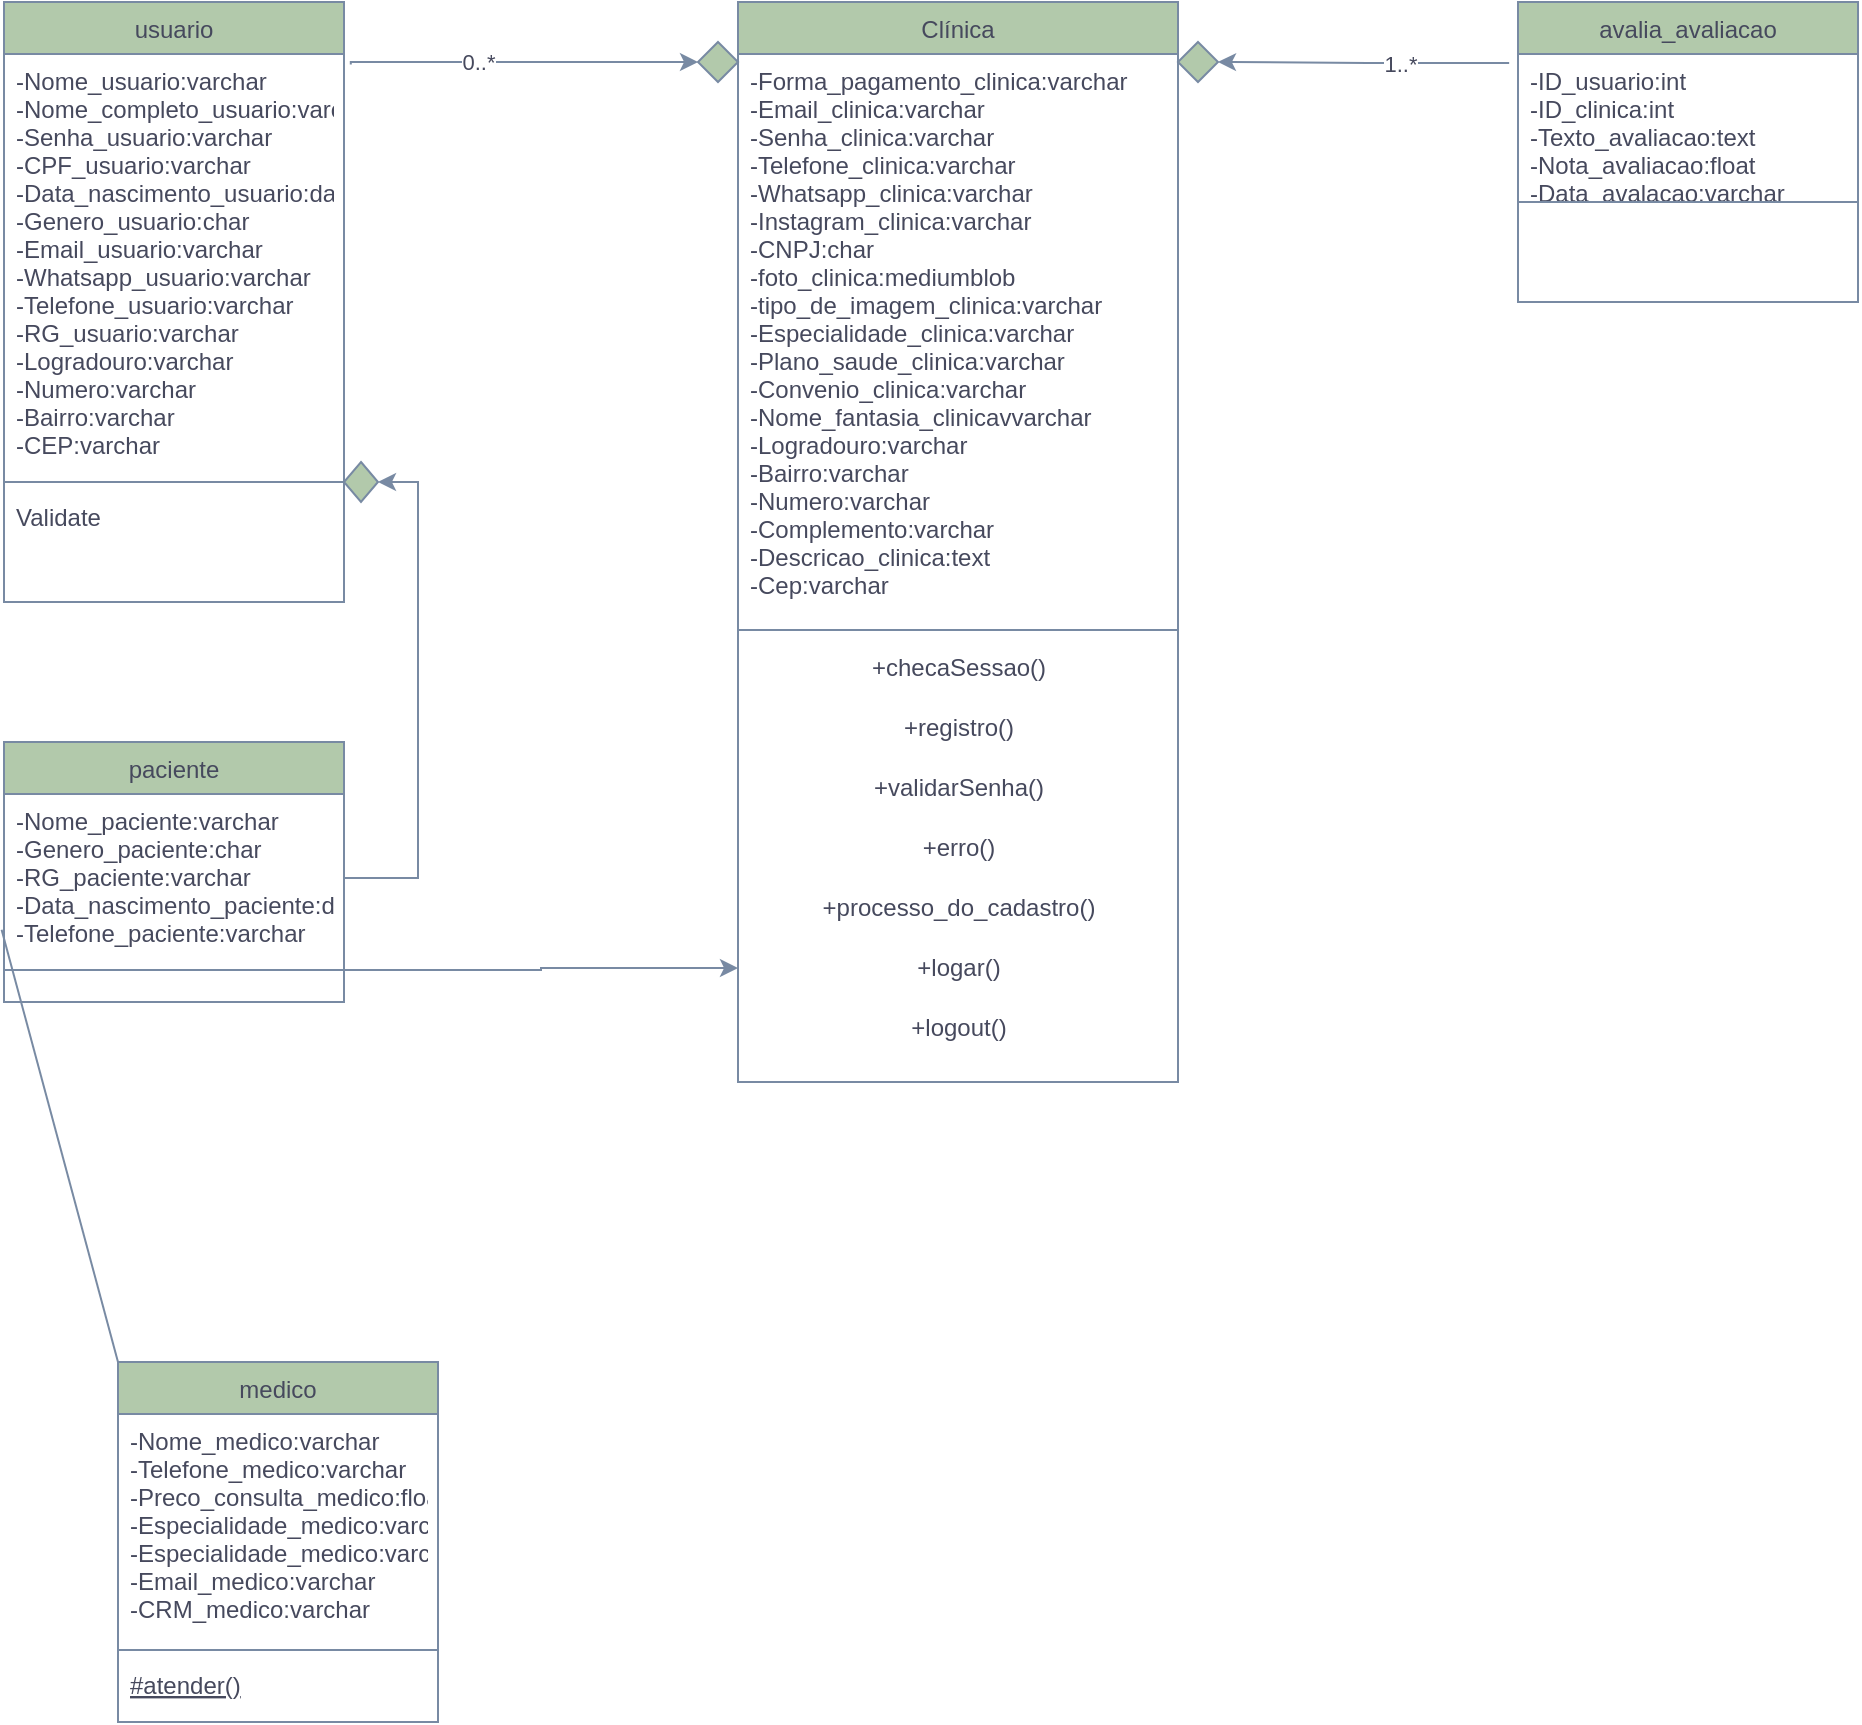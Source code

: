 <mxfile version="22.0.3" type="github">
  <diagram id="C5RBs43oDa-KdzZeNtuy" name="Page-1">
    <mxGraphModel dx="2999" dy="797" grid="1" gridSize="10" guides="1" tooltips="1" connect="1" arrows="1" fold="1" page="1" pageScale="1" pageWidth="827" pageHeight="1169" math="0" shadow="0">
      <root>
        <mxCell id="WIyWlLk6GJQsqaUBKTNV-0" />
        <mxCell id="WIyWlLk6GJQsqaUBKTNV-1" parent="WIyWlLk6GJQsqaUBKTNV-0" />
        <mxCell id="zkfFHV4jXpPFQw0GAbJ--0" value="Clínica" style="swimlane;fontStyle=0;align=center;verticalAlign=top;childLayout=stackLayout;horizontal=1;startSize=26;horizontalStack=0;resizeParent=1;resizeLast=0;collapsible=1;marginBottom=0;rounded=0;shadow=0;strokeWidth=1;labelBackgroundColor=none;fillColor=#B2C9AB;strokeColor=#788AA3;fontColor=#46495D;" parent="WIyWlLk6GJQsqaUBKTNV-1" vertex="1">
          <mxGeometry x="-630" y="20" width="220" height="540" as="geometry">
            <mxRectangle x="230" y="140" width="160" height="26" as="alternateBounds" />
          </mxGeometry>
        </mxCell>
        <mxCell id="zkfFHV4jXpPFQw0GAbJ--1" value="-Forma_pagamento_clinica:varchar &#xa;-Email_clinica:varchar&#xa;-Senha_clinica:varchar &#xa;-Telefone_clinica:varchar &#xa;-Whatsapp_clinica:varchar&#xa;-Instagram_clinica:varchar &#xa;-CNPJ:char        &#xa;-foto_clinica:mediumblob      &#xa;-tipo_de_imagem_clinica:varchar&#xa;-Especialidade_clinica:varchar &#xa;-Plano_saude_clinica:varchar &#xa;-Convenio_clinica:varchar&#xa;-Nome_fantasia_clinicavvarchar     &#xa;-Logradouro:varchar&#xa;-Bairro:varchar&#xa;-Numero:varchar &#xa;-Complemento:varchar &#xa;-Descricao_clinica:text    &#xa;-Cep:varchar" style="text;align=left;verticalAlign=top;spacingLeft=4;spacingRight=4;overflow=hidden;rotatable=0;points=[[0,0.5],[1,0.5]];portConstraint=eastwest;labelBackgroundColor=none;fontColor=#46495D;" parent="zkfFHV4jXpPFQw0GAbJ--0" vertex="1">
          <mxGeometry y="26" width="220" height="284" as="geometry" />
        </mxCell>
        <mxCell id="zkfFHV4jXpPFQw0GAbJ--4" value="" style="line;html=1;strokeWidth=1;align=left;verticalAlign=middle;spacingTop=-1;spacingLeft=3;spacingRight=3;rotatable=0;labelPosition=right;points=[];portConstraint=eastwest;labelBackgroundColor=none;fillColor=#B2C9AB;strokeColor=#788AA3;fontColor=#46495D;" parent="zkfFHV4jXpPFQw0GAbJ--0" vertex="1">
          <mxGeometry y="310" width="220" height="8" as="geometry" />
        </mxCell>
        <mxCell id="E5-ur5XAdUrFo-cO7aPw-6" value="&lt;font style=&quot;vertical-align: inherit;&quot;&gt;&lt;font style=&quot;vertical-align: inherit;&quot;&gt;&lt;font style=&quot;vertical-align: inherit;&quot;&gt;&lt;font style=&quot;vertical-align: inherit;&quot;&gt;+checaSessao()&lt;/font&gt;&lt;/font&gt;&lt;/font&gt;&lt;/font&gt;" style="text;html=1;align=center;verticalAlign=middle;resizable=0;points=[];autosize=1;strokeColor=none;fillColor=none;labelBackgroundColor=none;fontColor=#46495D;" parent="zkfFHV4jXpPFQw0GAbJ--0" vertex="1">
          <mxGeometry y="318" width="220" height="30" as="geometry" />
        </mxCell>
        <mxCell id="E5-ur5XAdUrFo-cO7aPw-8" value="&lt;font style=&quot;vertical-align: inherit;&quot;&gt;&lt;font style=&quot;vertical-align: inherit;&quot;&gt;+registro()&lt;/font&gt;&lt;/font&gt;" style="text;html=1;align=center;verticalAlign=middle;resizable=0;points=[];autosize=1;strokeColor=none;fillColor=none;labelBackgroundColor=none;fontColor=#46495D;" parent="zkfFHV4jXpPFQw0GAbJ--0" vertex="1">
          <mxGeometry y="348" width="220" height="30" as="geometry" />
        </mxCell>
        <mxCell id="E5-ur5XAdUrFo-cO7aPw-11" value="&lt;font style=&quot;vertical-align: inherit;&quot;&gt;&lt;font style=&quot;vertical-align: inherit;&quot;&gt;+validarSenha()&lt;/font&gt;&lt;/font&gt;" style="text;html=1;align=center;verticalAlign=middle;resizable=0;points=[];autosize=1;strokeColor=none;fillColor=none;labelBackgroundColor=none;fontColor=#46495D;" parent="zkfFHV4jXpPFQw0GAbJ--0" vertex="1">
          <mxGeometry y="378" width="220" height="30" as="geometry" />
        </mxCell>
        <mxCell id="E5-ur5XAdUrFo-cO7aPw-7" value="&lt;font style=&quot;vertical-align: inherit;&quot;&gt;&lt;font style=&quot;vertical-align: inherit;&quot;&gt;+erro()&lt;/font&gt;&lt;/font&gt;" style="text;html=1;align=center;verticalAlign=middle;resizable=0;points=[];autosize=1;strokeColor=none;fillColor=none;labelBackgroundColor=none;fontColor=#46495D;" parent="zkfFHV4jXpPFQw0GAbJ--0" vertex="1">
          <mxGeometry y="408" width="220" height="30" as="geometry" />
        </mxCell>
        <mxCell id="E5-ur5XAdUrFo-cO7aPw-12" value="&lt;font style=&quot;vertical-align: inherit;&quot;&gt;&lt;font style=&quot;vertical-align: inherit;&quot;&gt;+processo_do_cadastro()&lt;/font&gt;&lt;/font&gt;" style="text;html=1;align=center;verticalAlign=middle;resizable=0;points=[];autosize=1;strokeColor=none;fillColor=none;labelBackgroundColor=none;fontColor=#46495D;" parent="zkfFHV4jXpPFQw0GAbJ--0" vertex="1">
          <mxGeometry y="438" width="220" height="30" as="geometry" />
        </mxCell>
        <mxCell id="E5-ur5XAdUrFo-cO7aPw-9" value="&lt;font style=&quot;vertical-align: inherit;&quot;&gt;&lt;font style=&quot;vertical-align: inherit;&quot;&gt;&lt;font style=&quot;vertical-align: inherit;&quot;&gt;&lt;font style=&quot;vertical-align: inherit;&quot;&gt;+logar()&lt;/font&gt;&lt;/font&gt;&lt;/font&gt;&lt;/font&gt;" style="text;html=1;align=center;verticalAlign=middle;resizable=0;points=[];autosize=1;strokeColor=none;fillColor=none;labelBackgroundColor=none;fontColor=#46495D;" parent="zkfFHV4jXpPFQw0GAbJ--0" vertex="1">
          <mxGeometry y="468" width="220" height="30" as="geometry" />
        </mxCell>
        <mxCell id="E5-ur5XAdUrFo-cO7aPw-10" value="&lt;font style=&quot;vertical-align: inherit;&quot;&gt;&lt;font style=&quot;vertical-align: inherit;&quot;&gt;&lt;font style=&quot;vertical-align: inherit;&quot;&gt;&lt;font style=&quot;vertical-align: inherit;&quot;&gt;+logout()&lt;/font&gt;&lt;/font&gt;&lt;br&gt;&lt;/font&gt;&lt;/font&gt;" style="text;html=1;align=center;verticalAlign=middle;resizable=0;points=[];autosize=1;strokeColor=none;fillColor=none;labelBackgroundColor=none;fontColor=#46495D;" parent="zkfFHV4jXpPFQw0GAbJ--0" vertex="1">
          <mxGeometry y="498" width="220" height="30" as="geometry" />
        </mxCell>
        <mxCell id="zkfFHV4jXpPFQw0GAbJ--6" value="medico" style="swimlane;fontStyle=0;align=center;verticalAlign=top;childLayout=stackLayout;horizontal=1;startSize=26;horizontalStack=0;resizeParent=1;resizeLast=0;collapsible=1;marginBottom=0;rounded=0;shadow=0;strokeWidth=1;labelBackgroundColor=none;fillColor=#B2C9AB;strokeColor=#788AA3;fontColor=#46495D;" parent="WIyWlLk6GJQsqaUBKTNV-1" vertex="1">
          <mxGeometry x="-940" y="700" width="160" height="180" as="geometry">
            <mxRectangle x="130" y="380" width="160" height="26" as="alternateBounds" />
          </mxGeometry>
        </mxCell>
        <mxCell id="zkfFHV4jXpPFQw0GAbJ--7" value="-Nome_medico:varchar&#xa;-Telefone_medico:varchar&#xa;-Preco_consulta_medico:float&#xa;-Especialidade_medico:varchar&#xa;-Especialidade_medico:varchar&#xa;-Email_medico:varchar&#xa;-CRM_medico:varchar" style="text;align=left;verticalAlign=top;spacingLeft=4;spacingRight=4;overflow=hidden;rotatable=0;points=[[0,0.5],[1,0.5]];portConstraint=eastwest;labelBackgroundColor=none;fontColor=#46495D;" parent="zkfFHV4jXpPFQw0GAbJ--6" vertex="1">
          <mxGeometry y="26" width="160" height="114" as="geometry" />
        </mxCell>
        <mxCell id="zkfFHV4jXpPFQw0GAbJ--9" value="" style="line;html=1;strokeWidth=1;align=left;verticalAlign=middle;spacingTop=-1;spacingLeft=3;spacingRight=3;rotatable=0;labelPosition=right;points=[];portConstraint=eastwest;labelBackgroundColor=none;fillColor=#B2C9AB;strokeColor=#788AA3;fontColor=#46495D;" parent="zkfFHV4jXpPFQw0GAbJ--6" vertex="1">
          <mxGeometry y="140" width="160" height="8" as="geometry" />
        </mxCell>
        <mxCell id="zkfFHV4jXpPFQw0GAbJ--10" value="#atender()" style="text;align=left;verticalAlign=top;spacingLeft=4;spacingRight=4;overflow=hidden;rotatable=0;points=[[0,0.5],[1,0.5]];portConstraint=eastwest;fontStyle=4;labelBackgroundColor=none;fontColor=#46495D;" parent="zkfFHV4jXpPFQw0GAbJ--6" vertex="1">
          <mxGeometry y="148" width="160" height="26" as="geometry" />
        </mxCell>
        <mxCell id="zkfFHV4jXpPFQw0GAbJ--13" value="paciente" style="swimlane;fontStyle=0;align=center;verticalAlign=top;childLayout=stackLayout;horizontal=1;startSize=26;horizontalStack=0;resizeParent=1;resizeLast=0;collapsible=1;marginBottom=0;rounded=0;shadow=0;strokeWidth=1;labelBackgroundColor=none;fillColor=#B2C9AB;strokeColor=#788AA3;fontColor=#46495D;" parent="WIyWlLk6GJQsqaUBKTNV-1" vertex="1">
          <mxGeometry x="-997" y="390" width="170" height="130" as="geometry">
            <mxRectangle x="340" y="380" width="170" height="26" as="alternateBounds" />
          </mxGeometry>
        </mxCell>
        <mxCell id="zkfFHV4jXpPFQw0GAbJ--14" value="-Nome_paciente:varchar&#xa;-Genero_paciente:char&#xa;-RG_paciente:varchar&#xa;-Data_nascimento_paciente:datetime&#xa;-Telefone_paciente:varchar" style="text;align=left;verticalAlign=top;spacingLeft=4;spacingRight=4;overflow=hidden;rotatable=0;points=[[0,0.5],[1,0.5]];portConstraint=eastwest;labelBackgroundColor=none;fontColor=#46495D;" parent="zkfFHV4jXpPFQw0GAbJ--13" vertex="1">
          <mxGeometry y="26" width="170" height="84" as="geometry" />
        </mxCell>
        <mxCell id="zkfFHV4jXpPFQw0GAbJ--15" value="" style="line;html=1;strokeWidth=1;align=left;verticalAlign=middle;spacingTop=-1;spacingLeft=3;spacingRight=3;rotatable=0;labelPosition=right;points=[];portConstraint=eastwest;labelBackgroundColor=none;fillColor=#B2C9AB;strokeColor=#788AA3;fontColor=#46495D;" parent="zkfFHV4jXpPFQw0GAbJ--13" vertex="1">
          <mxGeometry y="110" width="170" height="8" as="geometry" />
        </mxCell>
        <mxCell id="CIkce1XbM3NZMzvoLtDI-15" style="edgeStyle=orthogonalEdgeStyle;rounded=0;orthogonalLoop=1;jettySize=auto;html=1;exitX=-0.026;exitY=0.064;exitDx=0;exitDy=0;labelBackgroundColor=none;strokeColor=#788AA3;fontColor=default;entryX=1;entryY=0.5;entryDx=0;entryDy=0;exitPerimeter=0;" edge="1" parent="WIyWlLk6GJQsqaUBKTNV-1" source="zkfFHV4jXpPFQw0GAbJ--18" target="CIkce1XbM3NZMzvoLtDI-17">
          <mxGeometry relative="1" as="geometry">
            <mxPoint x="-150" y="210" as="targetPoint" />
          </mxGeometry>
        </mxCell>
        <mxCell id="CIkce1XbM3NZMzvoLtDI-25" value="1..*" style="edgeLabel;html=1;align=center;verticalAlign=middle;resizable=0;points=[];fontColor=#46495D;" vertex="1" connectable="0" parent="CIkce1XbM3NZMzvoLtDI-15">
          <mxGeometry x="-0.257" relative="1" as="geometry">
            <mxPoint as="offset" />
          </mxGeometry>
        </mxCell>
        <mxCell id="zkfFHV4jXpPFQw0GAbJ--17" value="avalia_avaliacao" style="swimlane;fontStyle=0;align=center;verticalAlign=top;childLayout=stackLayout;horizontal=1;startSize=26;horizontalStack=0;resizeParent=1;resizeLast=0;collapsible=1;marginBottom=0;rounded=0;shadow=0;strokeWidth=1;labelBackgroundColor=none;fillColor=#B2C9AB;strokeColor=#788AA3;fontColor=#46495D;" parent="WIyWlLk6GJQsqaUBKTNV-1" vertex="1">
          <mxGeometry x="-240" y="20" width="170" height="150" as="geometry">
            <mxRectangle x="550" y="140" width="160" height="26" as="alternateBounds" />
          </mxGeometry>
        </mxCell>
        <mxCell id="zkfFHV4jXpPFQw0GAbJ--18" value="-ID_usuario:int            &#xa;-ID_clinica:int            &#xa;-Texto_avaliacao:text        &#xa;-Nota_avaliacao:float&#xa;-Data_avalacao:varchar" style="text;align=left;verticalAlign=top;spacingLeft=4;spacingRight=4;overflow=hidden;rotatable=0;points=[[0,0.5],[1,0.5]];portConstraint=eastwest;labelBackgroundColor=none;fontColor=#46495D;" parent="zkfFHV4jXpPFQw0GAbJ--17" vertex="1">
          <mxGeometry y="26" width="170" height="70" as="geometry" />
        </mxCell>
        <mxCell id="zkfFHV4jXpPFQw0GAbJ--23" value="" style="line;html=1;strokeWidth=1;align=left;verticalAlign=middle;spacingTop=-1;spacingLeft=3;spacingRight=3;rotatable=0;labelPosition=right;points=[];portConstraint=eastwest;labelBackgroundColor=none;fillColor=#B2C9AB;strokeColor=#788AA3;fontColor=#46495D;" parent="zkfFHV4jXpPFQw0GAbJ--17" vertex="1">
          <mxGeometry y="96" width="170" height="8" as="geometry" />
        </mxCell>
        <mxCell id="CIkce1XbM3NZMzvoLtDI-7" value="usuario" style="swimlane;fontStyle=0;align=center;verticalAlign=top;childLayout=stackLayout;horizontal=1;startSize=26;horizontalStack=0;resizeParent=1;resizeLast=0;collapsible=1;marginBottom=0;rounded=0;shadow=0;strokeWidth=1;labelBackgroundColor=none;fillColor=#B2C9AB;strokeColor=#788AA3;fontColor=#46495D;" vertex="1" parent="WIyWlLk6GJQsqaUBKTNV-1">
          <mxGeometry x="-997" y="20" width="170" height="300" as="geometry">
            <mxRectangle x="550" y="140" width="160" height="26" as="alternateBounds" />
          </mxGeometry>
        </mxCell>
        <mxCell id="CIkce1XbM3NZMzvoLtDI-8" value="-Nome_usuario:varchar&#xa;-Nome_completo_usuario:varchar&#xa;-Senha_usuario:varchar&#xa;-CPF_usuario:varchar    &#xa;-Data_nascimento_usuario:date        &#xa;-Genero_usuario:char    &#xa;-Email_usuario:varchar    &#xa;-Whatsapp_usuario:varchar    &#xa;-Telefone_usuario:varchar    &#xa;-RG_usuario:varchar    &#xa;-Logradouro:varchar    &#xa;-Numero:varchar    &#xa;-Bairro:varchar    &#xa;-CEP:varchar" style="text;align=left;verticalAlign=top;spacingLeft=4;spacingRight=4;overflow=hidden;rotatable=0;points=[[0,0.5],[1,0.5]];portConstraint=eastwest;labelBackgroundColor=none;fontColor=#46495D;" vertex="1" parent="CIkce1XbM3NZMzvoLtDI-7">
          <mxGeometry y="26" width="170" height="210" as="geometry" />
        </mxCell>
        <mxCell id="CIkce1XbM3NZMzvoLtDI-22" value="" style="line;html=1;strokeWidth=1;align=left;verticalAlign=middle;spacingTop=-1;spacingLeft=3;spacingRight=3;rotatable=0;labelPosition=right;points=[];portConstraint=eastwest;labelBackgroundColor=none;fillColor=#B2C9AB;strokeColor=#788AA3;fontColor=#46495D;" vertex="1" parent="CIkce1XbM3NZMzvoLtDI-7">
          <mxGeometry y="236" width="170" height="8" as="geometry" />
        </mxCell>
        <mxCell id="CIkce1XbM3NZMzvoLtDI-10" value="Validate" style="text;align=left;verticalAlign=top;spacingLeft=4;spacingRight=4;overflow=hidden;rotatable=0;points=[[0,0.5],[1,0.5]];portConstraint=eastwest;labelBackgroundColor=none;fontColor=#46495D;" vertex="1" parent="CIkce1XbM3NZMzvoLtDI-7">
          <mxGeometry y="244" width="170" height="26" as="geometry" />
        </mxCell>
        <mxCell id="CIkce1XbM3NZMzvoLtDI-17" value="" style="whiteSpace=wrap;html=1;shape=rhombus;perimeter=rhombusPerimeter;fillColor=#B2C9AB;labelBackgroundColor=none;strokeColor=#788AA3;fontColor=#46495D;" vertex="1" parent="WIyWlLk6GJQsqaUBKTNV-1">
          <mxGeometry x="-410" y="40" width="20" height="20" as="geometry" />
        </mxCell>
        <mxCell id="CIkce1XbM3NZMzvoLtDI-21" value="" style="rhombus;whiteSpace=wrap;html=1;fillColor=#B2C9AB;labelBackgroundColor=none;strokeColor=#788AA3;fontColor=#46495D;" vertex="1" parent="WIyWlLk6GJQsqaUBKTNV-1">
          <mxGeometry x="-650" y="40" width="20" height="20" as="geometry" />
        </mxCell>
        <mxCell id="CIkce1XbM3NZMzvoLtDI-24" style="edgeStyle=orthogonalEdgeStyle;rounded=0;orthogonalLoop=1;jettySize=auto;html=1;exitX=1.02;exitY=0.025;exitDx=0;exitDy=0;entryX=0;entryY=0.5;entryDx=0;entryDy=0;exitPerimeter=0;labelBackgroundColor=none;strokeColor=#788AA3;fontColor=default;" edge="1" parent="WIyWlLk6GJQsqaUBKTNV-1" source="CIkce1XbM3NZMzvoLtDI-8" target="CIkce1XbM3NZMzvoLtDI-21">
          <mxGeometry relative="1" as="geometry">
            <Array as="points">
              <mxPoint x="-824" y="50" />
            </Array>
          </mxGeometry>
        </mxCell>
        <mxCell id="CIkce1XbM3NZMzvoLtDI-26" value="0..*" style="edgeLabel;html=1;align=center;verticalAlign=middle;resizable=0;points=[];fontColor=#46495D;" vertex="1" connectable="0" parent="CIkce1XbM3NZMzvoLtDI-24">
          <mxGeometry x="-0.262" y="-1" relative="1" as="geometry">
            <mxPoint y="-1" as="offset" />
          </mxGeometry>
        </mxCell>
        <mxCell id="CIkce1XbM3NZMzvoLtDI-28" value="" style="endArrow=none;html=1;rounded=0;strokeColor=#788AA3;fontColor=#46495D;fillColor=#B2C9AB;entryX=-0.007;entryY=0.808;entryDx=0;entryDy=0;entryPerimeter=0;exitX=0;exitY=0;exitDx=0;exitDy=0;" edge="1" parent="WIyWlLk6GJQsqaUBKTNV-1" source="zkfFHV4jXpPFQw0GAbJ--6" target="zkfFHV4jXpPFQw0GAbJ--14">
          <mxGeometry width="50" height="50" relative="1" as="geometry">
            <mxPoint x="-775" y="850" as="sourcePoint" />
            <mxPoint x="-460" y="580" as="targetPoint" />
          </mxGeometry>
        </mxCell>
        <mxCell id="CIkce1XbM3NZMzvoLtDI-29" style="edgeStyle=orthogonalEdgeStyle;rounded=0;orthogonalLoop=1;jettySize=auto;html=1;strokeColor=#788AA3;fontColor=#46495D;fillColor=#B2C9AB;entryX=1;entryY=0.5;entryDx=0;entryDy=0;" edge="1" parent="WIyWlLk6GJQsqaUBKTNV-1" source="zkfFHV4jXpPFQw0GAbJ--14" target="CIkce1XbM3NZMzvoLtDI-31">
          <mxGeometry relative="1" as="geometry">
            <mxPoint x="-780" y="280" as="targetPoint" />
          </mxGeometry>
        </mxCell>
        <mxCell id="CIkce1XbM3NZMzvoLtDI-31" value="" style="rhombus;whiteSpace=wrap;html=1;strokeColor=#788AA3;fontColor=#46495D;fillColor=#B2C9AB;" vertex="1" parent="WIyWlLk6GJQsqaUBKTNV-1">
          <mxGeometry x="-827" y="250" width="17" height="20" as="geometry" />
        </mxCell>
        <mxCell id="CIkce1XbM3NZMzvoLtDI-32" style="edgeStyle=orthogonalEdgeStyle;rounded=0;orthogonalLoop=1;jettySize=auto;html=1;strokeColor=#788AA3;fontColor=#46495D;fillColor=#B2C9AB;" edge="1" parent="WIyWlLk6GJQsqaUBKTNV-1" source="zkfFHV4jXpPFQw0GAbJ--15" target="E5-ur5XAdUrFo-cO7aPw-9">
          <mxGeometry relative="1" as="geometry" />
        </mxCell>
      </root>
    </mxGraphModel>
  </diagram>
</mxfile>
